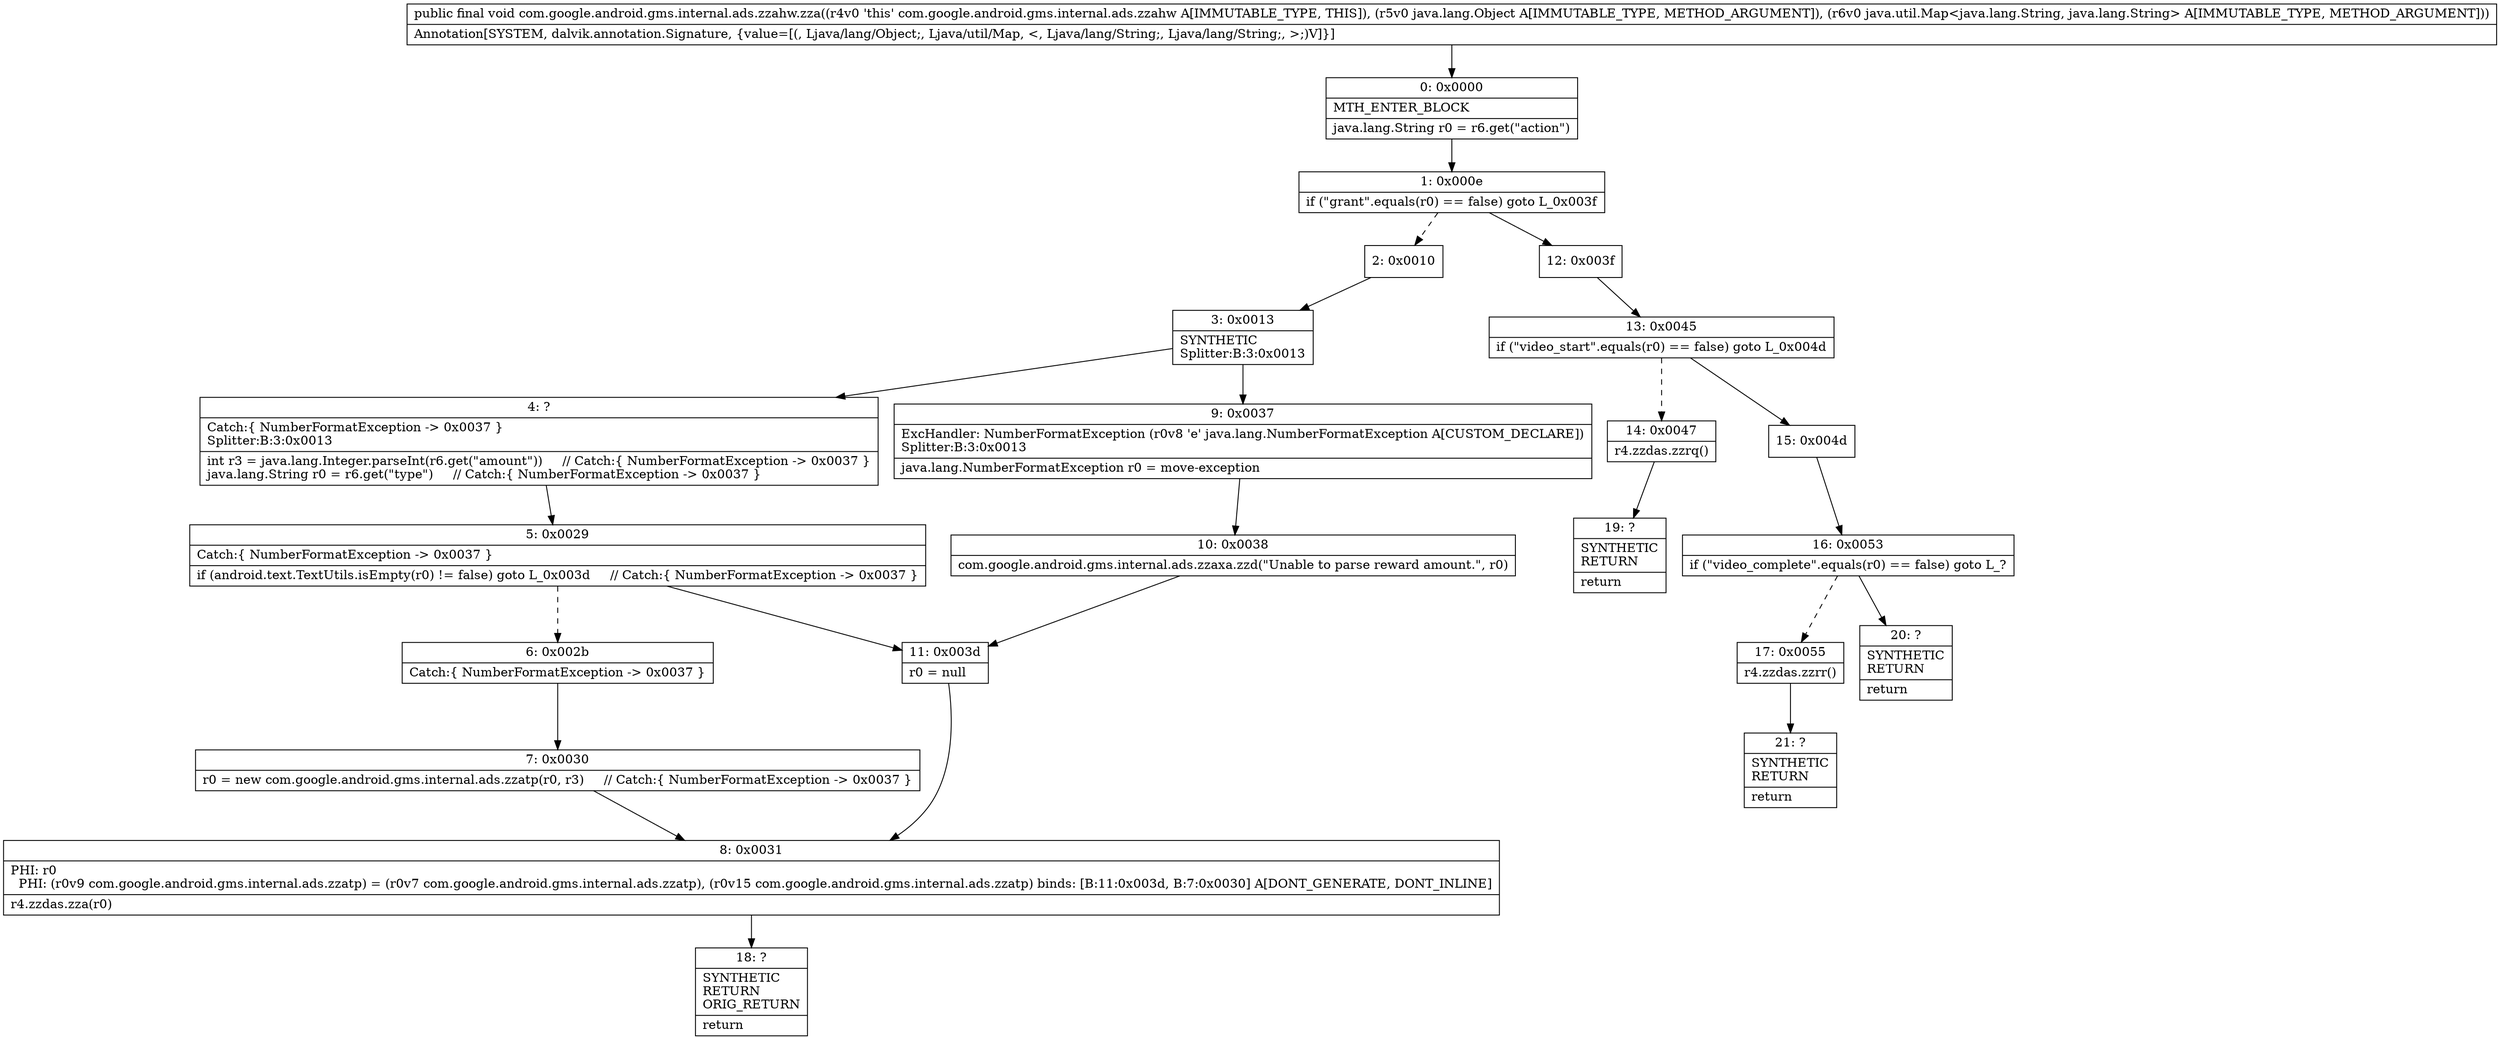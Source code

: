 digraph "CFG forcom.google.android.gms.internal.ads.zzahw.zza(Ljava\/lang\/Object;Ljava\/util\/Map;)V" {
Node_0 [shape=record,label="{0\:\ 0x0000|MTH_ENTER_BLOCK\l|java.lang.String r0 = r6.get(\"action\")\l}"];
Node_1 [shape=record,label="{1\:\ 0x000e|if (\"grant\".equals(r0) == false) goto L_0x003f\l}"];
Node_2 [shape=record,label="{2\:\ 0x0010}"];
Node_3 [shape=record,label="{3\:\ 0x0013|SYNTHETIC\lSplitter:B:3:0x0013\l}"];
Node_4 [shape=record,label="{4\:\ ?|Catch:\{ NumberFormatException \-\> 0x0037 \}\lSplitter:B:3:0x0013\l|int r3 = java.lang.Integer.parseInt(r6.get(\"amount\"))     \/\/ Catch:\{ NumberFormatException \-\> 0x0037 \}\ljava.lang.String r0 = r6.get(\"type\")     \/\/ Catch:\{ NumberFormatException \-\> 0x0037 \}\l}"];
Node_5 [shape=record,label="{5\:\ 0x0029|Catch:\{ NumberFormatException \-\> 0x0037 \}\l|if (android.text.TextUtils.isEmpty(r0) != false) goto L_0x003d     \/\/ Catch:\{ NumberFormatException \-\> 0x0037 \}\l}"];
Node_6 [shape=record,label="{6\:\ 0x002b|Catch:\{ NumberFormatException \-\> 0x0037 \}\l}"];
Node_7 [shape=record,label="{7\:\ 0x0030|r0 = new com.google.android.gms.internal.ads.zzatp(r0, r3)     \/\/ Catch:\{ NumberFormatException \-\> 0x0037 \}\l}"];
Node_8 [shape=record,label="{8\:\ 0x0031|PHI: r0 \l  PHI: (r0v9 com.google.android.gms.internal.ads.zzatp) = (r0v7 com.google.android.gms.internal.ads.zzatp), (r0v15 com.google.android.gms.internal.ads.zzatp) binds: [B:11:0x003d, B:7:0x0030] A[DONT_GENERATE, DONT_INLINE]\l|r4.zzdas.zza(r0)\l}"];
Node_9 [shape=record,label="{9\:\ 0x0037|ExcHandler: NumberFormatException (r0v8 'e' java.lang.NumberFormatException A[CUSTOM_DECLARE])\lSplitter:B:3:0x0013\l|java.lang.NumberFormatException r0 = move\-exception\l}"];
Node_10 [shape=record,label="{10\:\ 0x0038|com.google.android.gms.internal.ads.zzaxa.zzd(\"Unable to parse reward amount.\", r0)\l}"];
Node_11 [shape=record,label="{11\:\ 0x003d|r0 = null\l}"];
Node_12 [shape=record,label="{12\:\ 0x003f}"];
Node_13 [shape=record,label="{13\:\ 0x0045|if (\"video_start\".equals(r0) == false) goto L_0x004d\l}"];
Node_14 [shape=record,label="{14\:\ 0x0047|r4.zzdas.zzrq()\l}"];
Node_15 [shape=record,label="{15\:\ 0x004d}"];
Node_16 [shape=record,label="{16\:\ 0x0053|if (\"video_complete\".equals(r0) == false) goto L_?\l}"];
Node_17 [shape=record,label="{17\:\ 0x0055|r4.zzdas.zzrr()\l}"];
Node_18 [shape=record,label="{18\:\ ?|SYNTHETIC\lRETURN\lORIG_RETURN\l|return\l}"];
Node_19 [shape=record,label="{19\:\ ?|SYNTHETIC\lRETURN\l|return\l}"];
Node_20 [shape=record,label="{20\:\ ?|SYNTHETIC\lRETURN\l|return\l}"];
Node_21 [shape=record,label="{21\:\ ?|SYNTHETIC\lRETURN\l|return\l}"];
MethodNode[shape=record,label="{public final void com.google.android.gms.internal.ads.zzahw.zza((r4v0 'this' com.google.android.gms.internal.ads.zzahw A[IMMUTABLE_TYPE, THIS]), (r5v0 java.lang.Object A[IMMUTABLE_TYPE, METHOD_ARGUMENT]), (r6v0 java.util.Map\<java.lang.String, java.lang.String\> A[IMMUTABLE_TYPE, METHOD_ARGUMENT]))  | Annotation[SYSTEM, dalvik.annotation.Signature, \{value=[(, Ljava\/lang\/Object;, Ljava\/util\/Map, \<, Ljava\/lang\/String;, Ljava\/lang\/String;, \>;)V]\}]\l}"];
MethodNode -> Node_0;
Node_0 -> Node_1;
Node_1 -> Node_2[style=dashed];
Node_1 -> Node_12;
Node_2 -> Node_3;
Node_3 -> Node_4;
Node_3 -> Node_9;
Node_4 -> Node_5;
Node_5 -> Node_6[style=dashed];
Node_5 -> Node_11;
Node_6 -> Node_7;
Node_7 -> Node_8;
Node_8 -> Node_18;
Node_9 -> Node_10;
Node_10 -> Node_11;
Node_11 -> Node_8;
Node_12 -> Node_13;
Node_13 -> Node_14[style=dashed];
Node_13 -> Node_15;
Node_14 -> Node_19;
Node_15 -> Node_16;
Node_16 -> Node_17[style=dashed];
Node_16 -> Node_20;
Node_17 -> Node_21;
}

